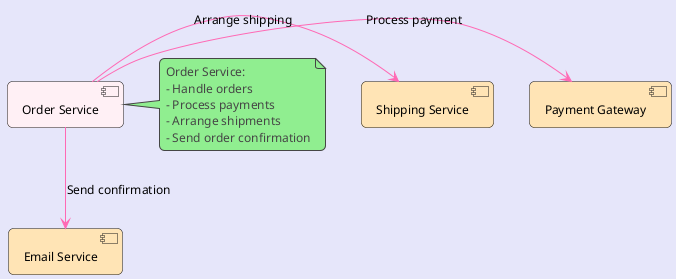 @startuml Order_Payment_Shipping
!theme toy
skinparam backgroundColor E6E6FA
skinparam shadowing false
skinparam RoundCorner 10
skinparam ArrowColor 454645
skinparam DefaultFontName Arial
skinparam DefaultFontSize 12

component "Order Service" as OrderService #FFF0F5
component "Payment Gateway" as PaymentGateway #FFE4B5
component "Shipping Service" as ShippingService #FFE4B5
component "Email Service" as EmailService #FFE4B5

' Relationships
OrderService -[#FF69B4]right-> PaymentGateway : "Process payment"
OrderService -[#FF69B4]right-> ShippingService : "Arrange shipping"
OrderService -[#FF69B4]down-> EmailService : "Send confirmation"

' Notes
note right of OrderService
  Order Service:
  - Handle orders
  - Process payments
  - Arrange shipments
  - Send order confirmation
end note
@enduml
